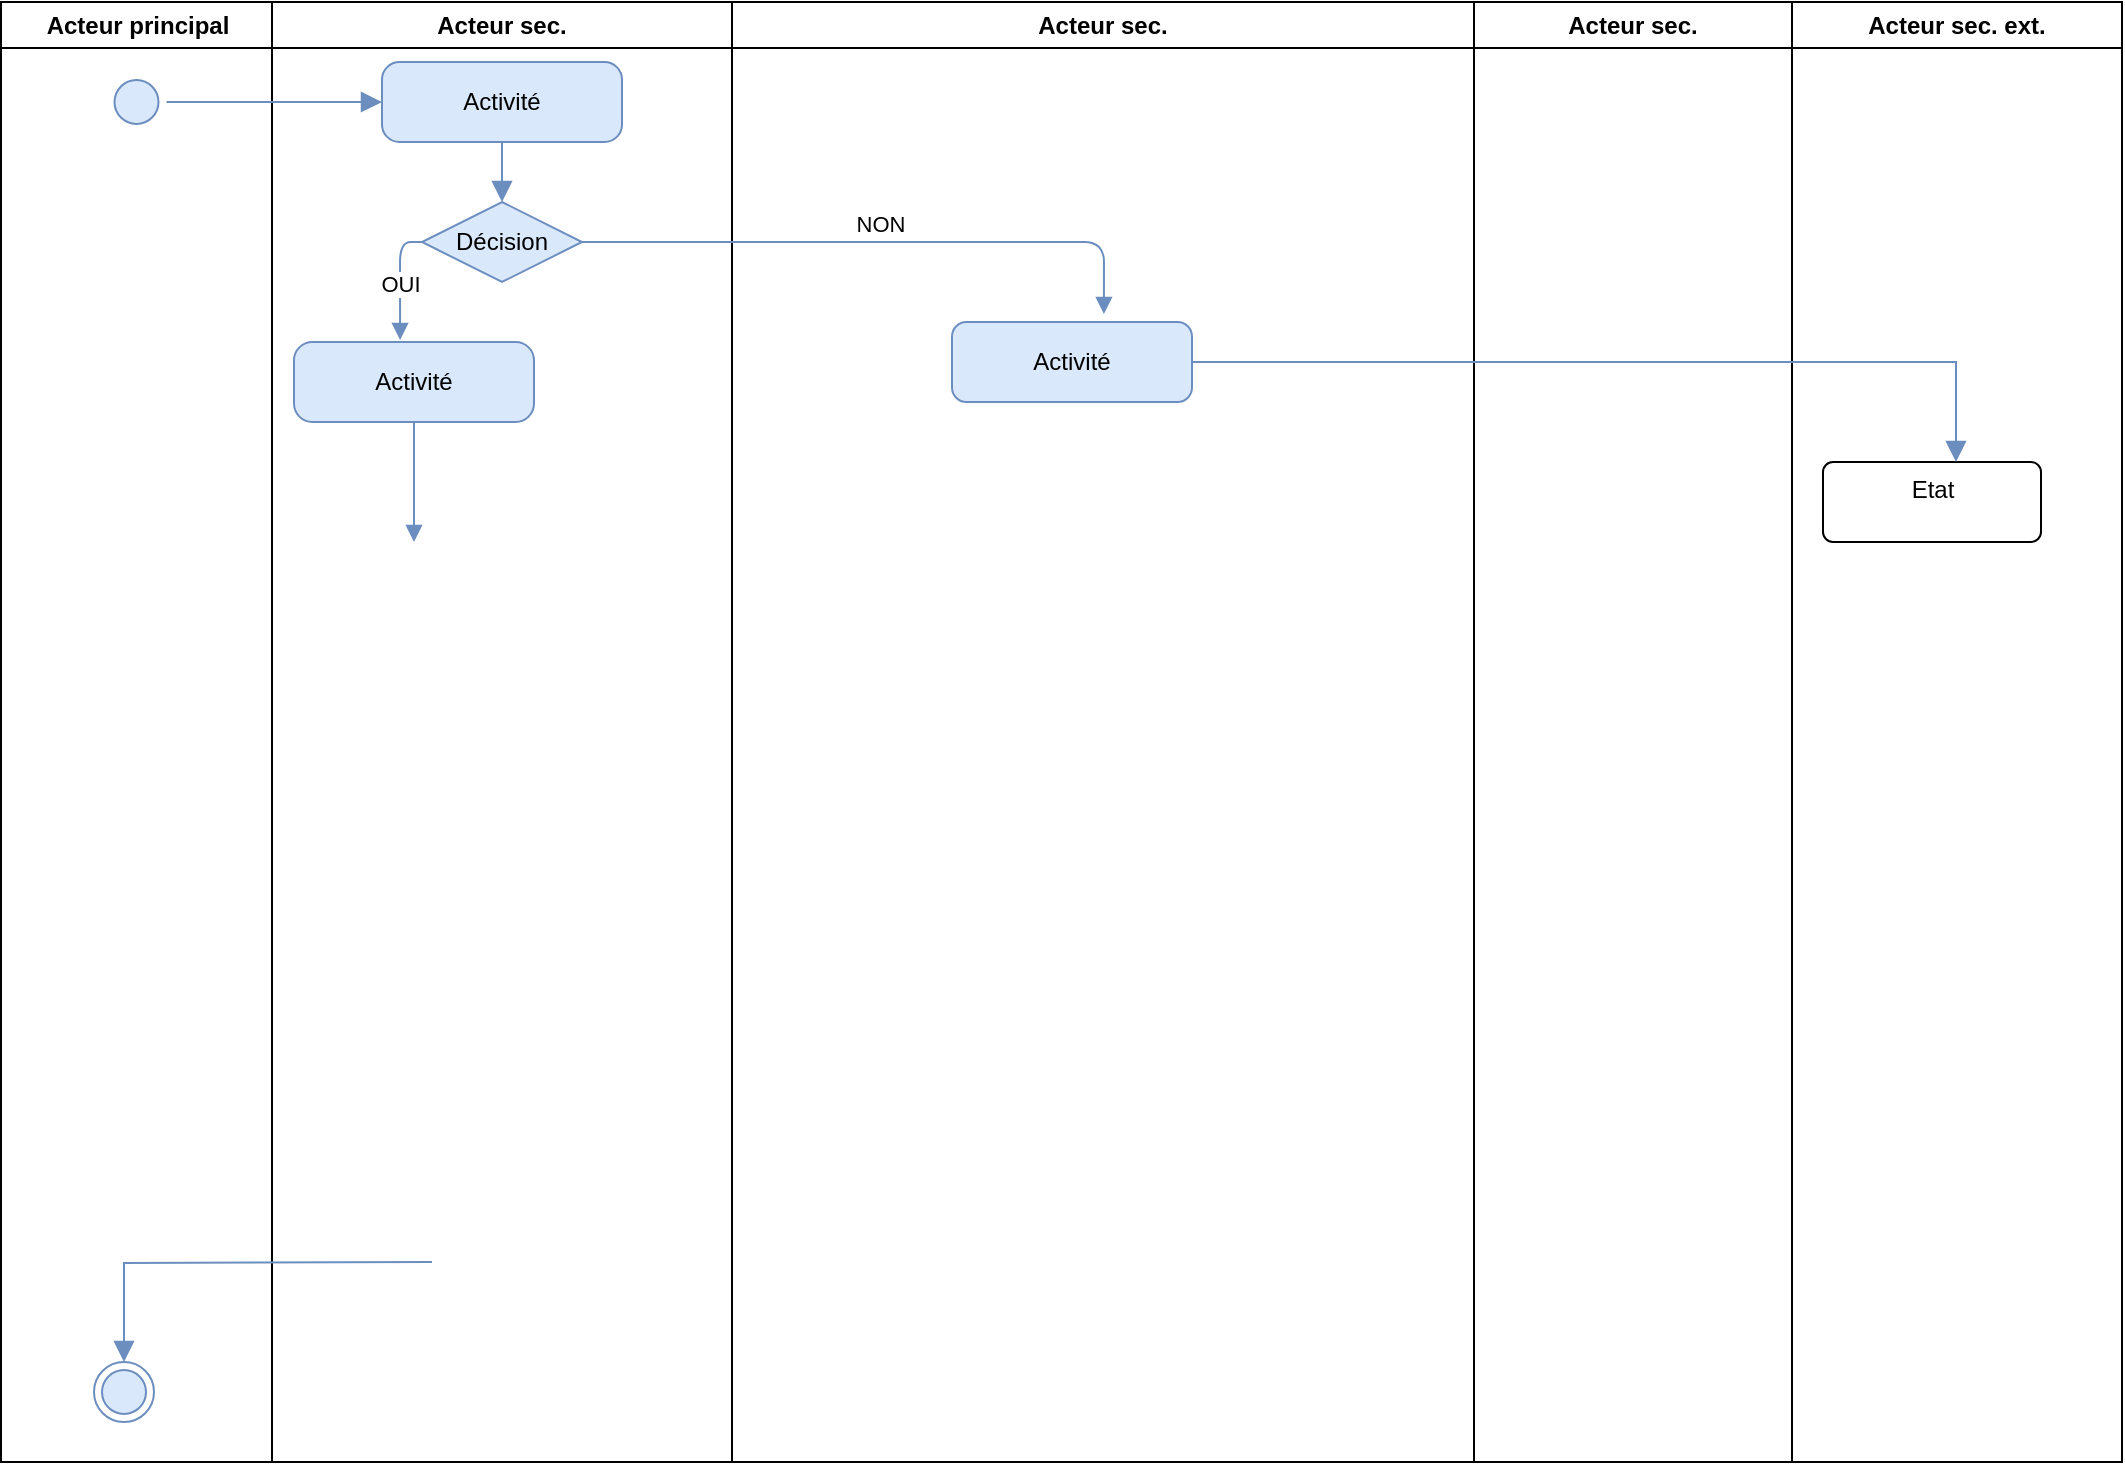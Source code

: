 <mxfile version="21.6.9" type="device" pages="2">
  <diagram name="BAD" id="e7e014a7-5840-1c2e-5031-d8a46d1fe8dd">
    <mxGraphModel dx="1434" dy="750" grid="1" gridSize="10" guides="1" tooltips="1" connect="1" arrows="1" fold="1" page="1" pageScale="1" pageWidth="1169" pageHeight="826" background="none" math="0" shadow="0">
      <root>
        <mxCell id="0" />
        <mxCell id="1" parent="0" />
        <mxCell id="2" value="Acteur principal" style="swimlane;whiteSpace=wrap;sketch=0;container=0;" parent="1" vertex="1">
          <mxGeometry x="64.5" y="40" width="135.5" height="730" as="geometry" />
        </mxCell>
        <mxCell id="5" value="" style="ellipse;shape=startState;fillColor=#dae8fc;strokeColor=#6c8ebf;" parent="2" vertex="1">
          <mxGeometry x="52.75" y="35" width="30" height="30" as="geometry" />
        </mxCell>
        <mxCell id="Igmbx0h5euSLMQEqzsz_-37" value="" style="ellipse;html=1;shape=endState;fillColor=#dae8fc;strokeColor=#6c8ebf;rounded=1;" parent="2" vertex="1">
          <mxGeometry x="46.5" y="680" width="30" height="30" as="geometry" />
        </mxCell>
        <mxCell id="3" value="Acteur sec." style="swimlane;whiteSpace=wrap;expand=1;container=0;" parent="1" vertex="1">
          <mxGeometry x="430" y="40" width="371" height="730" as="geometry" />
        </mxCell>
        <mxCell id="Mks-mF8X83SeN42AmNWr-68" value="Activité" style="rounded=1;whiteSpace=wrap;html=1;arcSize=18;fillColor=#dae8fc;strokeColor=#6c8ebf;hachureGap=4;pointerEvents=0;" parent="3" vertex="1">
          <mxGeometry x="110" y="160" width="120" height="40" as="geometry" />
        </mxCell>
        <mxCell id="4" value="Acteur sec." style="swimlane;whiteSpace=wrap;container=0;" parent="1" vertex="1">
          <mxGeometry x="801" y="40" width="159" height="730" as="geometry" />
        </mxCell>
        <mxCell id="Mks-mF8X83SeN42AmNWr-53" value="Acteur sec." style="swimlane;whiteSpace=wrap;container=0;" parent="1" vertex="1">
          <mxGeometry x="200" y="40" width="230" height="730" as="geometry" />
        </mxCell>
        <mxCell id="Mks-mF8X83SeN42AmNWr-56" value="Activité" style="rounded=1;whiteSpace=wrap;html=1;arcSize=22;fillColor=#dae8fc;strokeColor=#6c8ebf;hachureGap=4;pointerEvents=0;" parent="Mks-mF8X83SeN42AmNWr-53" vertex="1">
          <mxGeometry x="55" y="30" width="120" height="40" as="geometry" />
        </mxCell>
        <mxCell id="Mks-mF8X83SeN42AmNWr-57" value="" style="edgeStyle=orthogonalEdgeStyle;html=1;verticalAlign=bottom;endArrow=block;endSize=8;strokeColor=#6c8ebf;sourcePerimeterSpacing=8;targetPerimeterSpacing=8;entryX=0.5;entryY=0;entryDx=0;entryDy=0;exitX=0.5;exitY=1;exitDx=0;exitDy=0;fillColor=#dae8fc;endFill=1;" parent="Mks-mF8X83SeN42AmNWr-53" source="Mks-mF8X83SeN42AmNWr-56" target="Mks-mF8X83SeN42AmNWr-60" edge="1">
          <mxGeometry relative="1" as="geometry">
            <mxPoint x="101" y="192" as="targetPoint" />
          </mxGeometry>
        </mxCell>
        <mxCell id="Mks-mF8X83SeN42AmNWr-80" value="OUI" style="edgeStyle=orthogonalEdgeStyle;orthogonalLoop=1;jettySize=auto;html=1;entryX=0.442;entryY=-0.025;entryDx=0;entryDy=0;entryPerimeter=0;endArrow=block;sourcePerimeterSpacing=8;targetPerimeterSpacing=8;strokeColor=#6c8ebf;verticalAlign=bottom;exitX=0;exitY=0.5;exitDx=0;exitDy=0;fillColor=#dae8fc;endFill=1;" parent="Mks-mF8X83SeN42AmNWr-53" source="Mks-mF8X83SeN42AmNWr-60" target="Mks-mF8X83SeN42AmNWr-71" edge="1">
          <mxGeometry x="0.367" relative="1" as="geometry">
            <Array as="points">
              <mxPoint x="64" y="120" />
            </Array>
            <mxPoint as="offset" />
          </mxGeometry>
        </mxCell>
        <mxCell id="Mks-mF8X83SeN42AmNWr-60" value="Décision" style="rhombus;whiteSpace=wrap;html=1;fillColor=#dae8fc;strokeColor=#6c8ebf;hachureGap=4;pointerEvents=0;" parent="Mks-mF8X83SeN42AmNWr-53" vertex="1">
          <mxGeometry x="75" y="100" width="80" height="40" as="geometry" />
        </mxCell>
        <mxCell id="Mks-mF8X83SeN42AmNWr-71" value="Activité" style="rounded=1;whiteSpace=wrap;html=1;arcSize=23;hachureGap=4;pointerEvents=0;fillColor=#dae8fc;strokeColor=#6c8ebf;" parent="Mks-mF8X83SeN42AmNWr-53" vertex="1">
          <mxGeometry x="11" y="170" width="120" height="40" as="geometry" />
        </mxCell>
        <mxCell id="6" value="" style="edgeStyle=elbowEdgeStyle;elbow=horizontal;verticalAlign=bottom;endArrow=block;endSize=8;strokeColor=#6c8ebf;endFill=1;exitX=1;exitY=0.5;exitDx=0;exitDy=0;entryX=0;entryY=0.5;entryDx=0;entryDy=0;fillColor=#dae8fc;" parent="1" source="5" target="Mks-mF8X83SeN42AmNWr-56" edge="1">
          <mxGeometry x="163.5" y="168" as="geometry">
            <mxPoint x="230" y="238" as="targetPoint" />
            <Array as="points">
              <mxPoint x="200" y="110" />
            </Array>
          </mxGeometry>
        </mxCell>
        <mxCell id="Igmbx0h5euSLMQEqzsz_-6" value="Acteur sec. ext." style="swimlane;whiteSpace=wrap;container=0;" parent="1" vertex="1">
          <mxGeometry x="960" y="40" width="165" height="730" as="geometry" />
        </mxCell>
        <mxCell id="Igmbx0h5euSLMQEqzsz_-29" value="Etat" style="html=1;align=center;verticalAlign=top;rounded=1;absoluteArcSize=1;arcSize=10;dashed=0;hachureGap=4;pointerEvents=0;" parent="Igmbx0h5euSLMQEqzsz_-6" vertex="1">
          <mxGeometry x="15.5" y="230" width="109" height="40" as="geometry" />
        </mxCell>
        <mxCell id="Igmbx0h5euSLMQEqzsz_-27" value="" style="edgeStyle=orthogonalEdgeStyle;html=1;verticalAlign=bottom;endArrow=block;endSize=8;strokeColor=#6c8ebf;rounded=0;exitX=1;exitY=0.5;exitDx=0;exitDy=0;fillColor=#dae8fc;endFill=1;" parent="Igmbx0h5euSLMQEqzsz_-6" source="Mks-mF8X83SeN42AmNWr-68" edge="1">
          <mxGeometry relative="1" as="geometry">
            <mxPoint x="82" y="230" as="targetPoint" />
            <mxPoint x="-310" y="180" as="sourcePoint" />
            <Array as="points">
              <mxPoint x="82" y="180" />
            </Array>
          </mxGeometry>
        </mxCell>
        <mxCell id="Igmbx0h5euSLMQEqzsz_-39" value="" style="edgeStyle=orthogonalEdgeStyle;rounded=0;orthogonalLoop=1;jettySize=auto;html=1;endArrow=block;endSize=8;strokeColor=#6c8ebf;verticalAlign=bottom;entryX=0.5;entryY=0;entryDx=0;entryDy=0;fillColor=#dae8fc;endFill=1;" parent="1" target="Igmbx0h5euSLMQEqzsz_-37" edge="1">
          <mxGeometry relative="1" as="geometry">
            <mxPoint x="280" y="670" as="sourcePoint" />
          </mxGeometry>
        </mxCell>
        <mxCell id="Mks-mF8X83SeN42AmNWr-79" value="NON" style="edgeStyle=orthogonalEdgeStyle;orthogonalLoop=1;jettySize=auto;html=1;entryX=0.633;entryY=-0.1;entryDx=0;entryDy=0;entryPerimeter=0;endArrow=block;sourcePerimeterSpacing=8;targetPerimeterSpacing=8;strokeColor=#6c8ebf;verticalAlign=bottom;exitX=1;exitY=0.5;exitDx=0;exitDy=0;fillColor=#dae8fc;endFill=1;" parent="1" source="Mks-mF8X83SeN42AmNWr-60" target="Mks-mF8X83SeN42AmNWr-68" edge="1">
          <mxGeometry relative="1" as="geometry" />
        </mxCell>
        <mxCell id="N5DbXeYiHkdqkCODbbrg-7" style="edgeStyle=orthogonalEdgeStyle;rounded=0;orthogonalLoop=1;jettySize=auto;html=1;fillColor=#dae8fc;strokeColor=#6c8ebf;endArrow=block;endFill=1;" parent="1" source="Mks-mF8X83SeN42AmNWr-71" edge="1">
          <mxGeometry relative="1" as="geometry">
            <mxPoint x="271" y="310" as="targetPoint" />
          </mxGeometry>
        </mxCell>
      </root>
    </mxGraphModel>
  </diagram>
  <diagram name="Sketch" id="o44-qqQl5NRmFBMgk9ov">
    <mxGraphModel dx="1434" dy="750" grid="1" gridSize="10" guides="1" tooltips="1" connect="1" arrows="1" fold="1" page="1" pageScale="1" pageWidth="1169" pageHeight="826" background="none" math="0" shadow="0">
      <root>
        <mxCell id="2q269hW7UWUkygbeuLC9-0" />
        <mxCell id="2q269hW7UWUkygbeuLC9-1" parent="2q269hW7UWUkygbeuLC9-0" />
        <mxCell id="2q269hW7UWUkygbeuLC9-2" value="Acteur principal" style="swimlane;whiteSpace=wrap;sketch=0;container=0;" vertex="1" parent="2q269hW7UWUkygbeuLC9-1">
          <mxGeometry x="63.5" y="40" width="135.5" height="730" as="geometry" />
        </mxCell>
        <mxCell id="2q269hW7UWUkygbeuLC9-3" value="" style="ellipse;shape=startState;fillColor=#000000;strokeColor=#ff0000;sketch=1;" vertex="1" parent="2q269hW7UWUkygbeuLC9-2">
          <mxGeometry x="52.75" y="35" width="30" height="30" as="geometry" />
        </mxCell>
        <mxCell id="2q269hW7UWUkygbeuLC9-4" value="" style="ellipse;html=1;shape=endState;fillColor=#000000;strokeColor=#ff0000;rounded=1;sketch=1;" vertex="1" parent="2q269hW7UWUkygbeuLC9-2">
          <mxGeometry x="46.5" y="680" width="30" height="30" as="geometry" />
        </mxCell>
        <mxCell id="2q269hW7UWUkygbeuLC9-5" value="Acteur sec." style="swimlane;whiteSpace=wrap;sketch=1;container=0;" vertex="1" parent="2q269hW7UWUkygbeuLC9-1">
          <mxGeometry x="429" y="40" width="371" height="730" as="geometry" />
        </mxCell>
        <mxCell id="2q269hW7UWUkygbeuLC9-6" value="Activité" style="rounded=1;whiteSpace=wrap;html=1;arcSize=30;fontColor=#000000;fillColor=#ffffc0;strokeColor=#ff0000;hachureGap=4;pointerEvents=0;sketch=1;" vertex="1" parent="2q269hW7UWUkygbeuLC9-5">
          <mxGeometry x="110" y="160" width="120" height="40" as="geometry" />
        </mxCell>
        <mxCell id="2q269hW7UWUkygbeuLC9-7" value="Acteur sec." style="swimlane;whiteSpace=wrap;sketch=1;container=0;" vertex="1" parent="2q269hW7UWUkygbeuLC9-1">
          <mxGeometry x="800" y="40" width="184.5" height="730" as="geometry" />
        </mxCell>
        <mxCell id="2q269hW7UWUkygbeuLC9-8" value="Acteur sec." style="swimlane;whiteSpace=wrap;sketch=1;container=0;" vertex="1" parent="2q269hW7UWUkygbeuLC9-1">
          <mxGeometry x="200" y="40" width="230" height="730" as="geometry" />
        </mxCell>
        <mxCell id="2q269hW7UWUkygbeuLC9-9" value="Activité" style="rounded=1;whiteSpace=wrap;html=1;arcSize=23;fontColor=#000000;fillColor=#ffffc0;strokeColor=#ff0000;hachureGap=4;pointerEvents=0;sketch=1;" vertex="1" parent="2q269hW7UWUkygbeuLC9-8">
          <mxGeometry x="55" y="30" width="120" height="40" as="geometry" />
        </mxCell>
        <mxCell id="2q269hW7UWUkygbeuLC9-10" value="" style="edgeStyle=orthogonalEdgeStyle;html=1;verticalAlign=bottom;endArrow=open;endSize=8;strokeColor=#ff0000;sourcePerimeterSpacing=8;targetPerimeterSpacing=8;sketch=1;entryX=0.5;entryY=0;entryDx=0;entryDy=0;exitX=0.5;exitY=1;exitDx=0;exitDy=0;" edge="1" parent="2q269hW7UWUkygbeuLC9-8" source="2q269hW7UWUkygbeuLC9-9" target="2q269hW7UWUkygbeuLC9-12">
          <mxGeometry relative="1" as="geometry">
            <mxPoint x="101" y="192" as="targetPoint" />
          </mxGeometry>
        </mxCell>
        <mxCell id="2q269hW7UWUkygbeuLC9-11" value="OUI" style="edgeStyle=orthogonalEdgeStyle;sketch=1;orthogonalLoop=1;jettySize=auto;html=1;entryX=0.442;entryY=-0.025;entryDx=0;entryDy=0;entryPerimeter=0;endArrow=open;sourcePerimeterSpacing=8;targetPerimeterSpacing=8;strokeColor=#ff0000;verticalAlign=bottom;exitX=0;exitY=0.5;exitDx=0;exitDy=0;" edge="1" parent="2q269hW7UWUkygbeuLC9-8" source="2q269hW7UWUkygbeuLC9-12" target="2q269hW7UWUkygbeuLC9-13">
          <mxGeometry x="0.367" relative="1" as="geometry">
            <Array as="points">
              <mxPoint x="64" y="120" />
            </Array>
            <mxPoint as="offset" />
          </mxGeometry>
        </mxCell>
        <mxCell id="2q269hW7UWUkygbeuLC9-12" value="Décision" style="rhombus;whiteSpace=wrap;html=1;fillColor=#ffffc0;strokeColor=#ff0000;hachureGap=4;pointerEvents=0;sketch=1;" vertex="1" parent="2q269hW7UWUkygbeuLC9-8">
          <mxGeometry x="75" y="100" width="80" height="40" as="geometry" />
        </mxCell>
        <mxCell id="2q269hW7UWUkygbeuLC9-13" value="Activité" style="rounded=1;whiteSpace=wrap;html=1;arcSize=25;fontColor=#000000;fillColor=#ffffc0;strokeColor=#ff0000;hachureGap=4;pointerEvents=0;sketch=1;" vertex="1" parent="2q269hW7UWUkygbeuLC9-8">
          <mxGeometry x="11" y="170" width="120" height="40" as="geometry" />
        </mxCell>
        <mxCell id="2q269hW7UWUkygbeuLC9-14" value="" style="edgeStyle=elbowEdgeStyle;elbow=horizontal;verticalAlign=bottom;endArrow=open;endSize=8;strokeColor=#FF0000;endFill=1;sketch=1;exitX=1;exitY=0.5;exitDx=0;exitDy=0;entryX=0;entryY=0.5;entryDx=0;entryDy=0;" edge="1" parent="2q269hW7UWUkygbeuLC9-1" source="2q269hW7UWUkygbeuLC9-3" target="2q269hW7UWUkygbeuLC9-9">
          <mxGeometry x="163.5" y="168" as="geometry">
            <mxPoint x="230" y="238" as="targetPoint" />
            <Array as="points">
              <mxPoint x="200" y="110" />
            </Array>
          </mxGeometry>
        </mxCell>
        <mxCell id="2q269hW7UWUkygbeuLC9-15" value="Acteur sec. ext." style="swimlane;whiteSpace=wrap;sketch=1;container=0;" vertex="1" parent="2q269hW7UWUkygbeuLC9-1">
          <mxGeometry x="984.5" y="40" width="140" height="730" as="geometry" />
        </mxCell>
        <mxCell id="2q269hW7UWUkygbeuLC9-16" value="Etat" style="html=1;align=center;verticalAlign=top;rounded=1;absoluteArcSize=1;arcSize=10;dashed=0;hachureGap=4;pointerEvents=0;sketch=1;" vertex="1" parent="2q269hW7UWUkygbeuLC9-15">
          <mxGeometry x="15.5" y="230" width="109" height="40" as="geometry" />
        </mxCell>
        <mxCell id="2q269hW7UWUkygbeuLC9-17" value="" style="edgeStyle=orthogonalEdgeStyle;html=1;verticalAlign=bottom;endArrow=open;endSize=8;strokeColor=#ff0000;rounded=0;sketch=1;exitX=1;exitY=0.5;exitDx=0;exitDy=0;" edge="1" parent="2q269hW7UWUkygbeuLC9-1" source="2q269hW7UWUkygbeuLC9-6" target="2q269hW7UWUkygbeuLC9-16">
          <mxGeometry relative="1" as="geometry">
            <mxPoint x="860" y="440" as="targetPoint" />
            <mxPoint x="769" y="440" as="sourcePoint" />
            <Array as="points">
              <mxPoint x="1052" y="220" />
            </Array>
          </mxGeometry>
        </mxCell>
        <mxCell id="2q269hW7UWUkygbeuLC9-18" value="" style="edgeStyle=orthogonalEdgeStyle;rounded=0;sketch=1;orthogonalLoop=1;jettySize=auto;html=1;endArrow=open;endSize=8;strokeColor=#ff0000;verticalAlign=bottom;entryX=0.5;entryY=0;entryDx=0;entryDy=0;" edge="1" parent="2q269hW7UWUkygbeuLC9-1" target="2q269hW7UWUkygbeuLC9-4">
          <mxGeometry relative="1" as="geometry">
            <mxPoint x="280" y="670" as="sourcePoint" />
          </mxGeometry>
        </mxCell>
        <mxCell id="2q269hW7UWUkygbeuLC9-19" value="NON" style="edgeStyle=orthogonalEdgeStyle;sketch=1;orthogonalLoop=1;jettySize=auto;html=1;entryX=0.633;entryY=-0.1;entryDx=0;entryDy=0;entryPerimeter=0;endArrow=open;sourcePerimeterSpacing=8;targetPerimeterSpacing=8;strokeColor=#ff0000;verticalAlign=bottom;exitX=1;exitY=0.5;exitDx=0;exitDy=0;" edge="1" parent="2q269hW7UWUkygbeuLC9-1" source="2q269hW7UWUkygbeuLC9-12" target="2q269hW7UWUkygbeuLC9-6">
          <mxGeometry relative="1" as="geometry" />
        </mxCell>
        <mxCell id="2q269hW7UWUkygbeuLC9-20" style="edgeStyle=orthogonalEdgeStyle;rounded=0;sketch=1;orthogonalLoop=1;jettySize=auto;html=1;fillColor=#f8cecc;strokeColor=#FF0000;" edge="1" parent="2q269hW7UWUkygbeuLC9-1" source="2q269hW7UWUkygbeuLC9-13">
          <mxGeometry relative="1" as="geometry">
            <mxPoint x="271" y="310" as="targetPoint" />
          </mxGeometry>
        </mxCell>
      </root>
    </mxGraphModel>
  </diagram>
</mxfile>
